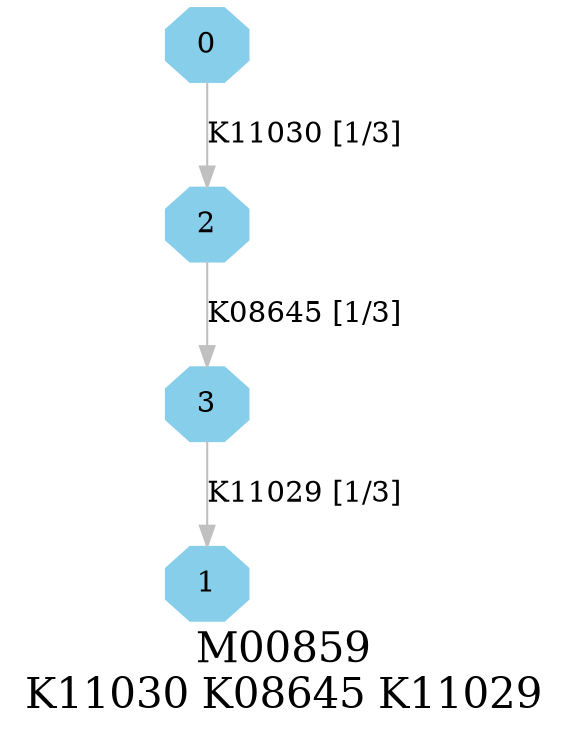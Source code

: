 digraph G {
graph [label="M00859
K11030 K08645 K11029",fontsize=20];
node [shape=box,style=filled];
edge [len=3,color=grey];
{node [width=.3,height=.3,shape=octagon,style=filled,color=skyblue] 0 1 2 3 }
0 -> 2 [label="K11030 [1/3]"];
2 -> 3 [label="K08645 [1/3]"];
3 -> 1 [label="K11029 [1/3]"];
}